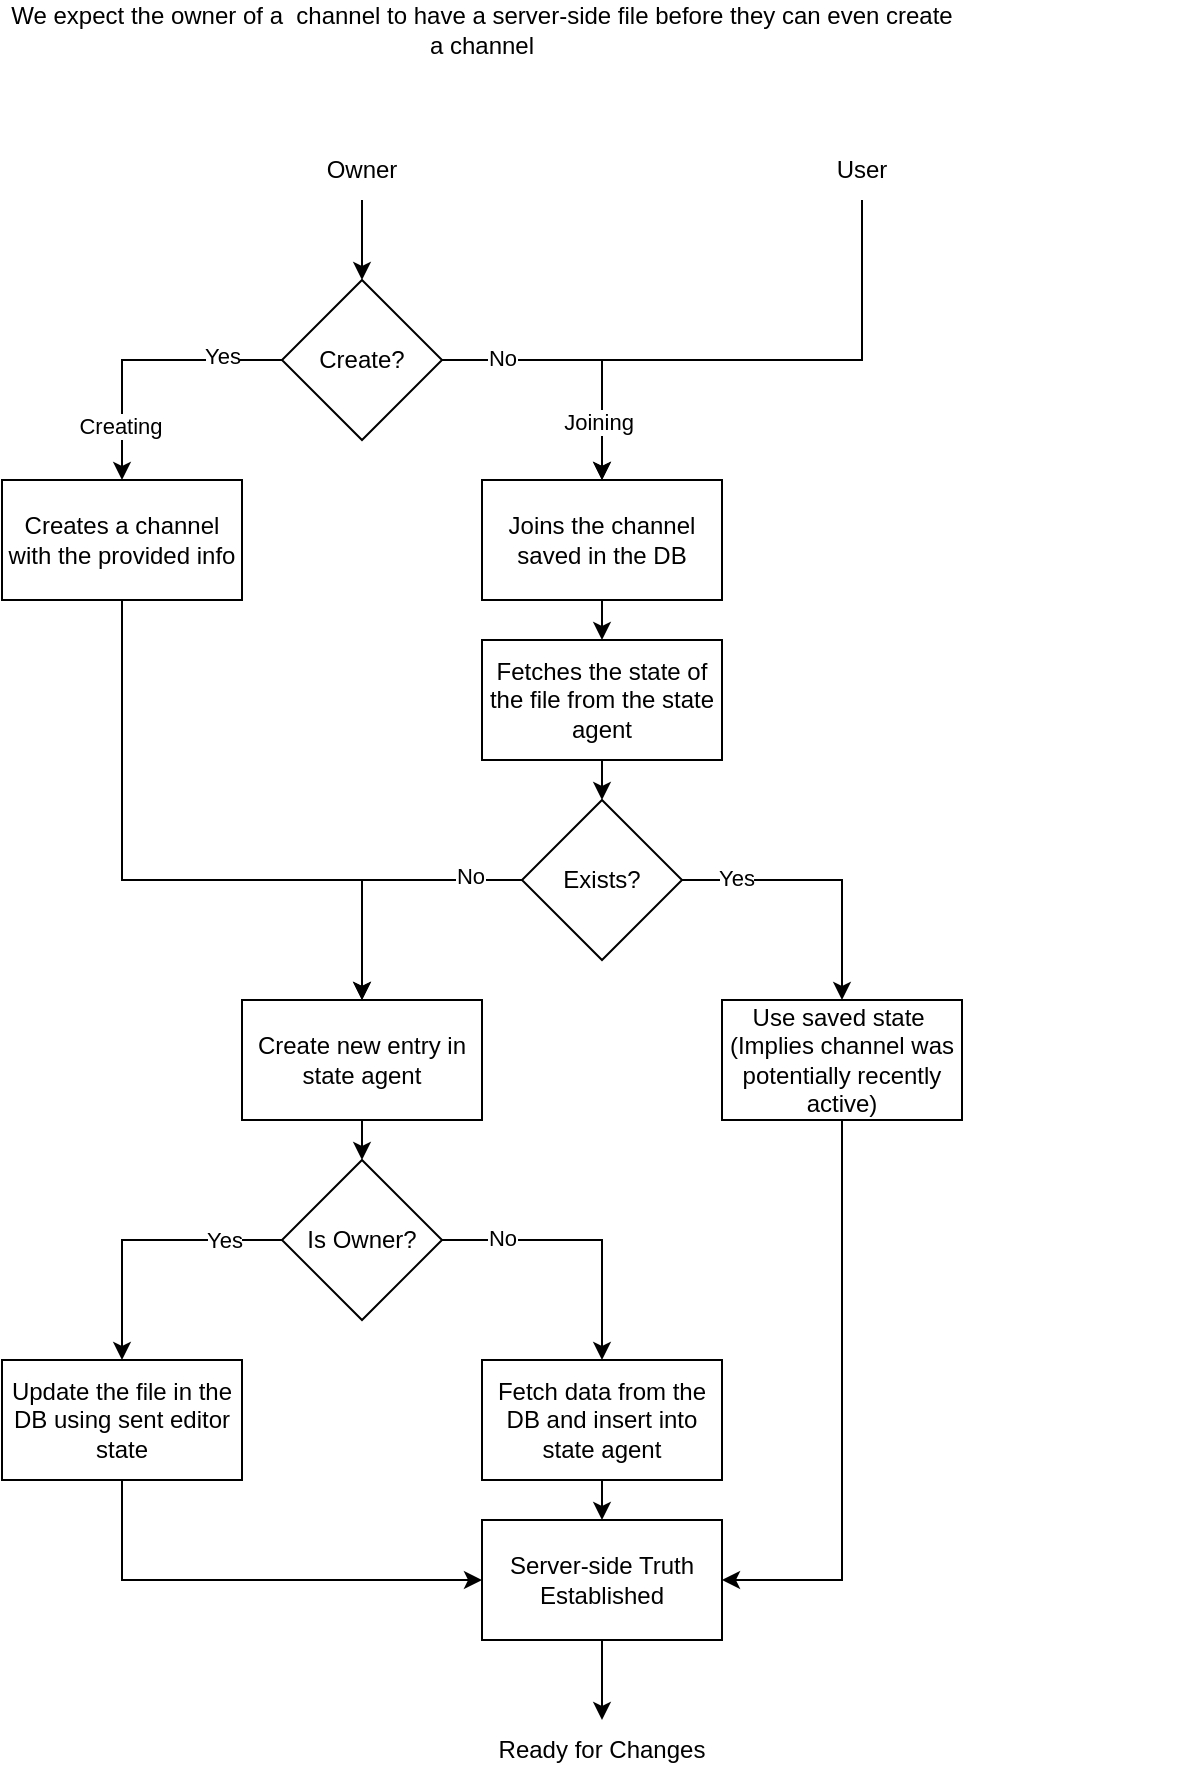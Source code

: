 <mxfile version="24.2.2" type="device">
  <diagram name="Page-1" id="vLUNh6CcBqiVmsHnrbxf">
    <mxGraphModel dx="1687" dy="904" grid="1" gridSize="10" guides="1" tooltips="1" connect="1" arrows="1" fold="1" page="1" pageScale="1" pageWidth="827" pageHeight="1169" math="0" shadow="0">
      <root>
        <mxCell id="0" />
        <mxCell id="1" parent="0" />
        <mxCell id="7MKWLppE5pVwkquH0Vv9-16" style="edgeStyle=orthogonalEdgeStyle;rounded=0;orthogonalLoop=1;jettySize=auto;html=1;exitX=0.5;exitY=1;exitDx=0;exitDy=0;entryX=0.5;entryY=0;entryDx=0;entryDy=0;" edge="1" parent="1" source="7MKWLppE5pVwkquH0Vv9-5" target="7MKWLppE5pVwkquH0Vv9-15">
          <mxGeometry relative="1" as="geometry" />
        </mxCell>
        <mxCell id="7MKWLppE5pVwkquH0Vv9-5" value="Owner" style="text;html=1;align=center;verticalAlign=middle;whiteSpace=wrap;rounded=0;" vertex="1" parent="1">
          <mxGeometry x="190" y="110" width="60" height="30" as="geometry" />
        </mxCell>
        <mxCell id="7MKWLppE5pVwkquH0Vv9-29" style="edgeStyle=orthogonalEdgeStyle;rounded=0;orthogonalLoop=1;jettySize=auto;html=1;exitX=0.5;exitY=1;exitDx=0;exitDy=0;entryX=0.5;entryY=0;entryDx=0;entryDy=0;" edge="1" parent="1" source="7MKWLppE5pVwkquH0Vv9-6" target="7MKWLppE5pVwkquH0Vv9-10">
          <mxGeometry relative="1" as="geometry">
            <Array as="points">
              <mxPoint x="470" y="140" />
              <mxPoint x="470" y="220" />
              <mxPoint x="340" y="220" />
            </Array>
          </mxGeometry>
        </mxCell>
        <mxCell id="7MKWLppE5pVwkquH0Vv9-6" value="User" style="text;html=1;align=center;verticalAlign=middle;whiteSpace=wrap;rounded=0;" vertex="1" parent="1">
          <mxGeometry x="440" y="110" width="60" height="30" as="geometry" />
        </mxCell>
        <mxCell id="7MKWLppE5pVwkquH0Vv9-80" style="edgeStyle=orthogonalEdgeStyle;rounded=0;orthogonalLoop=1;jettySize=auto;html=1;exitX=0.5;exitY=1;exitDx=0;exitDy=0;entryX=0.5;entryY=0;entryDx=0;entryDy=0;" edge="1" parent="1" source="7MKWLppE5pVwkquH0Vv9-7" target="7MKWLppE5pVwkquH0Vv9-33">
          <mxGeometry relative="1" as="geometry">
            <Array as="points">
              <mxPoint x="100" y="480" />
              <mxPoint x="220" y="480" />
            </Array>
          </mxGeometry>
        </mxCell>
        <mxCell id="7MKWLppE5pVwkquH0Vv9-7" value="Creates a channel with the provided info" style="rounded=0;whiteSpace=wrap;html=1;" vertex="1" parent="1">
          <mxGeometry x="40" y="280" width="120" height="60" as="geometry" />
        </mxCell>
        <mxCell id="7MKWLppE5pVwkquH0Vv9-27" style="edgeStyle=orthogonalEdgeStyle;rounded=0;orthogonalLoop=1;jettySize=auto;html=1;exitX=0.5;exitY=1;exitDx=0;exitDy=0;entryX=0.5;entryY=0;entryDx=0;entryDy=0;" edge="1" parent="1" source="7MKWLppE5pVwkquH0Vv9-10" target="7MKWLppE5pVwkquH0Vv9-26">
          <mxGeometry relative="1" as="geometry" />
        </mxCell>
        <mxCell id="7MKWLppE5pVwkquH0Vv9-10" value="Joins the channel saved in the DB" style="rounded=0;whiteSpace=wrap;html=1;" vertex="1" parent="1">
          <mxGeometry x="280" y="280" width="120" height="60" as="geometry" />
        </mxCell>
        <mxCell id="7MKWLppE5pVwkquH0Vv9-17" style="edgeStyle=orthogonalEdgeStyle;rounded=0;orthogonalLoop=1;jettySize=auto;html=1;exitX=0;exitY=0.5;exitDx=0;exitDy=0;entryX=0.5;entryY=0;entryDx=0;entryDy=0;" edge="1" parent="1" source="7MKWLppE5pVwkquH0Vv9-15" target="7MKWLppE5pVwkquH0Vv9-7">
          <mxGeometry relative="1" as="geometry" />
        </mxCell>
        <mxCell id="7MKWLppE5pVwkquH0Vv9-19" value="Yes" style="edgeLabel;html=1;align=center;verticalAlign=middle;resizable=0;points=[];" vertex="1" connectable="0" parent="7MKWLppE5pVwkquH0Vv9-17">
          <mxGeometry x="-0.399" y="-2" relative="1" as="geometry">
            <mxPoint x="12" as="offset" />
          </mxGeometry>
        </mxCell>
        <mxCell id="7MKWLppE5pVwkquH0Vv9-22" value="Creating" style="edgeLabel;html=1;align=center;verticalAlign=middle;resizable=0;points=[];" vertex="1" connectable="0" parent="7MKWLppE5pVwkquH0Vv9-17">
          <mxGeometry x="0.613" y="-1" relative="1" as="geometry">
            <mxPoint as="offset" />
          </mxGeometry>
        </mxCell>
        <mxCell id="7MKWLppE5pVwkquH0Vv9-18" style="edgeStyle=orthogonalEdgeStyle;rounded=0;orthogonalLoop=1;jettySize=auto;html=1;exitX=1;exitY=0.5;exitDx=0;exitDy=0;entryX=0.5;entryY=0;entryDx=0;entryDy=0;" edge="1" parent="1" source="7MKWLppE5pVwkquH0Vv9-15" target="7MKWLppE5pVwkquH0Vv9-10">
          <mxGeometry relative="1" as="geometry" />
        </mxCell>
        <mxCell id="7MKWLppE5pVwkquH0Vv9-20" value="No" style="edgeLabel;html=1;align=center;verticalAlign=middle;resizable=0;points=[];" vertex="1" connectable="0" parent="7MKWLppE5pVwkquH0Vv9-18">
          <mxGeometry x="-0.39" y="1" relative="1" as="geometry">
            <mxPoint x="-13" as="offset" />
          </mxGeometry>
        </mxCell>
        <mxCell id="7MKWLppE5pVwkquH0Vv9-21" value="Joining" style="edgeLabel;html=1;align=center;verticalAlign=middle;resizable=0;points=[];" vertex="1" connectable="0" parent="7MKWLppE5pVwkquH0Vv9-18">
          <mxGeometry x="0.579" y="-2" relative="1" as="geometry">
            <mxPoint as="offset" />
          </mxGeometry>
        </mxCell>
        <mxCell id="7MKWLppE5pVwkquH0Vv9-15" value="Create?" style="rhombus;whiteSpace=wrap;html=1;" vertex="1" parent="1">
          <mxGeometry x="180" y="180" width="80" height="80" as="geometry" />
        </mxCell>
        <mxCell id="7MKWLppE5pVwkquH0Vv9-23" value="We expect the owner of a&amp;nbsp; channel to have a server-side file before they can even create a channel" style="text;html=1;align=center;verticalAlign=middle;whiteSpace=wrap;rounded=0;" vertex="1" parent="1">
          <mxGeometry x="40" y="40" width="480" height="30" as="geometry" />
        </mxCell>
        <mxCell id="7MKWLppE5pVwkquH0Vv9-66" style="edgeStyle=orthogonalEdgeStyle;rounded=0;orthogonalLoop=1;jettySize=auto;html=1;exitX=0.5;exitY=1;exitDx=0;exitDy=0;entryX=0;entryY=0.5;entryDx=0;entryDy=0;" edge="1" parent="1" source="7MKWLppE5pVwkquH0Vv9-24" target="7MKWLppE5pVwkquH0Vv9-62">
          <mxGeometry relative="1" as="geometry" />
        </mxCell>
        <mxCell id="7MKWLppE5pVwkquH0Vv9-24" value="Update the file in the DB using sent editor state" style="rounded=0;whiteSpace=wrap;html=1;" vertex="1" parent="1">
          <mxGeometry x="40" y="720" width="120" height="60" as="geometry" />
        </mxCell>
        <mxCell id="7MKWLppE5pVwkquH0Vv9-31" style="edgeStyle=orthogonalEdgeStyle;rounded=0;orthogonalLoop=1;jettySize=auto;html=1;exitX=0.5;exitY=1;exitDx=0;exitDy=0;entryX=0.5;entryY=0;entryDx=0;entryDy=0;" edge="1" parent="1" source="7MKWLppE5pVwkquH0Vv9-26" target="7MKWLppE5pVwkquH0Vv9-30">
          <mxGeometry relative="1" as="geometry" />
        </mxCell>
        <mxCell id="7MKWLppE5pVwkquH0Vv9-26" value="&lt;div&gt;Fetches the state of the file from the state agent&lt;/div&gt;" style="rounded=0;whiteSpace=wrap;html=1;" vertex="1" parent="1">
          <mxGeometry x="280" y="360" width="120" height="60" as="geometry" />
        </mxCell>
        <mxCell id="7MKWLppE5pVwkquH0Vv9-71" style="edgeStyle=orthogonalEdgeStyle;rounded=0;orthogonalLoop=1;jettySize=auto;html=1;exitX=0;exitY=0.5;exitDx=0;exitDy=0;entryX=0.5;entryY=0;entryDx=0;entryDy=0;" edge="1" parent="1" source="7MKWLppE5pVwkquH0Vv9-30" target="7MKWLppE5pVwkquH0Vv9-33">
          <mxGeometry relative="1" as="geometry" />
        </mxCell>
        <mxCell id="7MKWLppE5pVwkquH0Vv9-75" value="&lt;div&gt;No&lt;/div&gt;" style="edgeLabel;html=1;align=center;verticalAlign=middle;resizable=0;points=[];" vertex="1" connectable="0" parent="7MKWLppE5pVwkquH0Vv9-71">
          <mxGeometry x="-0.619" y="-2" relative="1" as="geometry">
            <mxPoint as="offset" />
          </mxGeometry>
        </mxCell>
        <mxCell id="7MKWLppE5pVwkquH0Vv9-72" style="edgeStyle=orthogonalEdgeStyle;rounded=0;orthogonalLoop=1;jettySize=auto;html=1;exitX=1;exitY=0.5;exitDx=0;exitDy=0;entryX=0.5;entryY=0;entryDx=0;entryDy=0;" edge="1" parent="1" source="7MKWLppE5pVwkquH0Vv9-30" target="7MKWLppE5pVwkquH0Vv9-32">
          <mxGeometry relative="1" as="geometry" />
        </mxCell>
        <mxCell id="7MKWLppE5pVwkquH0Vv9-74" value="Yes" style="edgeLabel;html=1;align=center;verticalAlign=middle;resizable=0;points=[];" vertex="1" connectable="0" parent="7MKWLppE5pVwkquH0Vv9-72">
          <mxGeometry x="-0.619" y="-2" relative="1" as="geometry">
            <mxPoint y="-3" as="offset" />
          </mxGeometry>
        </mxCell>
        <mxCell id="7MKWLppE5pVwkquH0Vv9-30" value="Exists?" style="rhombus;whiteSpace=wrap;html=1;" vertex="1" parent="1">
          <mxGeometry x="300" y="440" width="80" height="80" as="geometry" />
        </mxCell>
        <mxCell id="7MKWLppE5pVwkquH0Vv9-79" style="edgeStyle=orthogonalEdgeStyle;rounded=0;orthogonalLoop=1;jettySize=auto;html=1;exitX=0.5;exitY=1;exitDx=0;exitDy=0;entryX=1;entryY=0.5;entryDx=0;entryDy=0;" edge="1" parent="1" source="7MKWLppE5pVwkquH0Vv9-32" target="7MKWLppE5pVwkquH0Vv9-62">
          <mxGeometry relative="1" as="geometry" />
        </mxCell>
        <mxCell id="7MKWLppE5pVwkquH0Vv9-32" value="&lt;div&gt;Use saved state&amp;nbsp; (Implies channel was potentially recently active)&lt;br&gt;&lt;/div&gt;" style="rounded=0;whiteSpace=wrap;html=1;" vertex="1" parent="1">
          <mxGeometry x="400" y="540" width="120" height="60" as="geometry" />
        </mxCell>
        <mxCell id="7MKWLppE5pVwkquH0Vv9-43" style="edgeStyle=orthogonalEdgeStyle;rounded=0;orthogonalLoop=1;jettySize=auto;html=1;exitX=0.5;exitY=1;exitDx=0;exitDy=0;entryX=0.5;entryY=0;entryDx=0;entryDy=0;" edge="1" parent="1" source="7MKWLppE5pVwkquH0Vv9-33" target="7MKWLppE5pVwkquH0Vv9-42">
          <mxGeometry relative="1" as="geometry" />
        </mxCell>
        <mxCell id="7MKWLppE5pVwkquH0Vv9-33" value="Create new entry in state agent" style="rounded=0;whiteSpace=wrap;html=1;" vertex="1" parent="1">
          <mxGeometry x="160" y="540" width="120" height="60" as="geometry" />
        </mxCell>
        <mxCell id="7MKWLppE5pVwkquH0Vv9-48" style="edgeStyle=orthogonalEdgeStyle;rounded=0;orthogonalLoop=1;jettySize=auto;html=1;exitX=0;exitY=0.5;exitDx=0;exitDy=0;entryX=0.5;entryY=0;entryDx=0;entryDy=0;" edge="1" parent="1" source="7MKWLppE5pVwkquH0Vv9-42" target="7MKWLppE5pVwkquH0Vv9-24">
          <mxGeometry relative="1" as="geometry" />
        </mxCell>
        <mxCell id="7MKWLppE5pVwkquH0Vv9-50" value="Yes" style="edgeLabel;html=1;align=center;verticalAlign=middle;resizable=0;points=[];" vertex="1" connectable="0" parent="7MKWLppE5pVwkquH0Vv9-48">
          <mxGeometry x="-0.764" relative="1" as="geometry">
            <mxPoint x="-13" as="offset" />
          </mxGeometry>
        </mxCell>
        <mxCell id="7MKWLppE5pVwkquH0Vv9-60" style="edgeStyle=orthogonalEdgeStyle;rounded=0;orthogonalLoop=1;jettySize=auto;html=1;exitX=1;exitY=0.5;exitDx=0;exitDy=0;" edge="1" parent="1" source="7MKWLppE5pVwkquH0Vv9-42" target="7MKWLppE5pVwkquH0Vv9-58">
          <mxGeometry relative="1" as="geometry" />
        </mxCell>
        <mxCell id="7MKWLppE5pVwkquH0Vv9-78" value="No" style="edgeLabel;html=1;align=center;verticalAlign=middle;resizable=0;points=[];" vertex="1" connectable="0" parent="7MKWLppE5pVwkquH0Vv9-60">
          <mxGeometry x="-0.577" y="1" relative="1" as="geometry">
            <mxPoint as="offset" />
          </mxGeometry>
        </mxCell>
        <mxCell id="7MKWLppE5pVwkquH0Vv9-42" value="Is Owner?" style="rhombus;whiteSpace=wrap;html=1;" vertex="1" parent="1">
          <mxGeometry x="180" y="620" width="80" height="80" as="geometry" />
        </mxCell>
        <mxCell id="7MKWLppE5pVwkquH0Vv9-77" style="edgeStyle=orthogonalEdgeStyle;rounded=0;orthogonalLoop=1;jettySize=auto;html=1;exitX=0.5;exitY=1;exitDx=0;exitDy=0;entryX=0.5;entryY=0;entryDx=0;entryDy=0;" edge="1" parent="1" source="7MKWLppE5pVwkquH0Vv9-58" target="7MKWLppE5pVwkquH0Vv9-62">
          <mxGeometry relative="1" as="geometry" />
        </mxCell>
        <mxCell id="7MKWLppE5pVwkquH0Vv9-58" value="Fetch data from the DB and insert into state agent" style="rounded=0;whiteSpace=wrap;html=1;" vertex="1" parent="1">
          <mxGeometry x="280" y="720" width="120" height="60" as="geometry" />
        </mxCell>
        <mxCell id="7MKWLppE5pVwkquH0Vv9-82" style="edgeStyle=orthogonalEdgeStyle;rounded=0;orthogonalLoop=1;jettySize=auto;html=1;exitX=0.5;exitY=1;exitDx=0;exitDy=0;" edge="1" parent="1" source="7MKWLppE5pVwkquH0Vv9-62" target="7MKWLppE5pVwkquH0Vv9-81">
          <mxGeometry relative="1" as="geometry" />
        </mxCell>
        <mxCell id="7MKWLppE5pVwkquH0Vv9-62" value="&lt;div&gt;Server-side Truth Established&lt;/div&gt;" style="rounded=0;whiteSpace=wrap;html=1;" vertex="1" parent="1">
          <mxGeometry x="280" y="800" width="120" height="60" as="geometry" />
        </mxCell>
        <mxCell id="7MKWLppE5pVwkquH0Vv9-69" value="&amp;nbsp;" style="text;whiteSpace=wrap;html=1;" vertex="1" parent="1">
          <mxGeometry x="600" y="380" width="40" height="40" as="geometry" />
        </mxCell>
        <mxCell id="7MKWLppE5pVwkquH0Vv9-81" value="Ready for Changes" style="text;html=1;align=center;verticalAlign=middle;whiteSpace=wrap;rounded=0;" vertex="1" parent="1">
          <mxGeometry x="280" y="900" width="120" height="30" as="geometry" />
        </mxCell>
      </root>
    </mxGraphModel>
  </diagram>
</mxfile>
